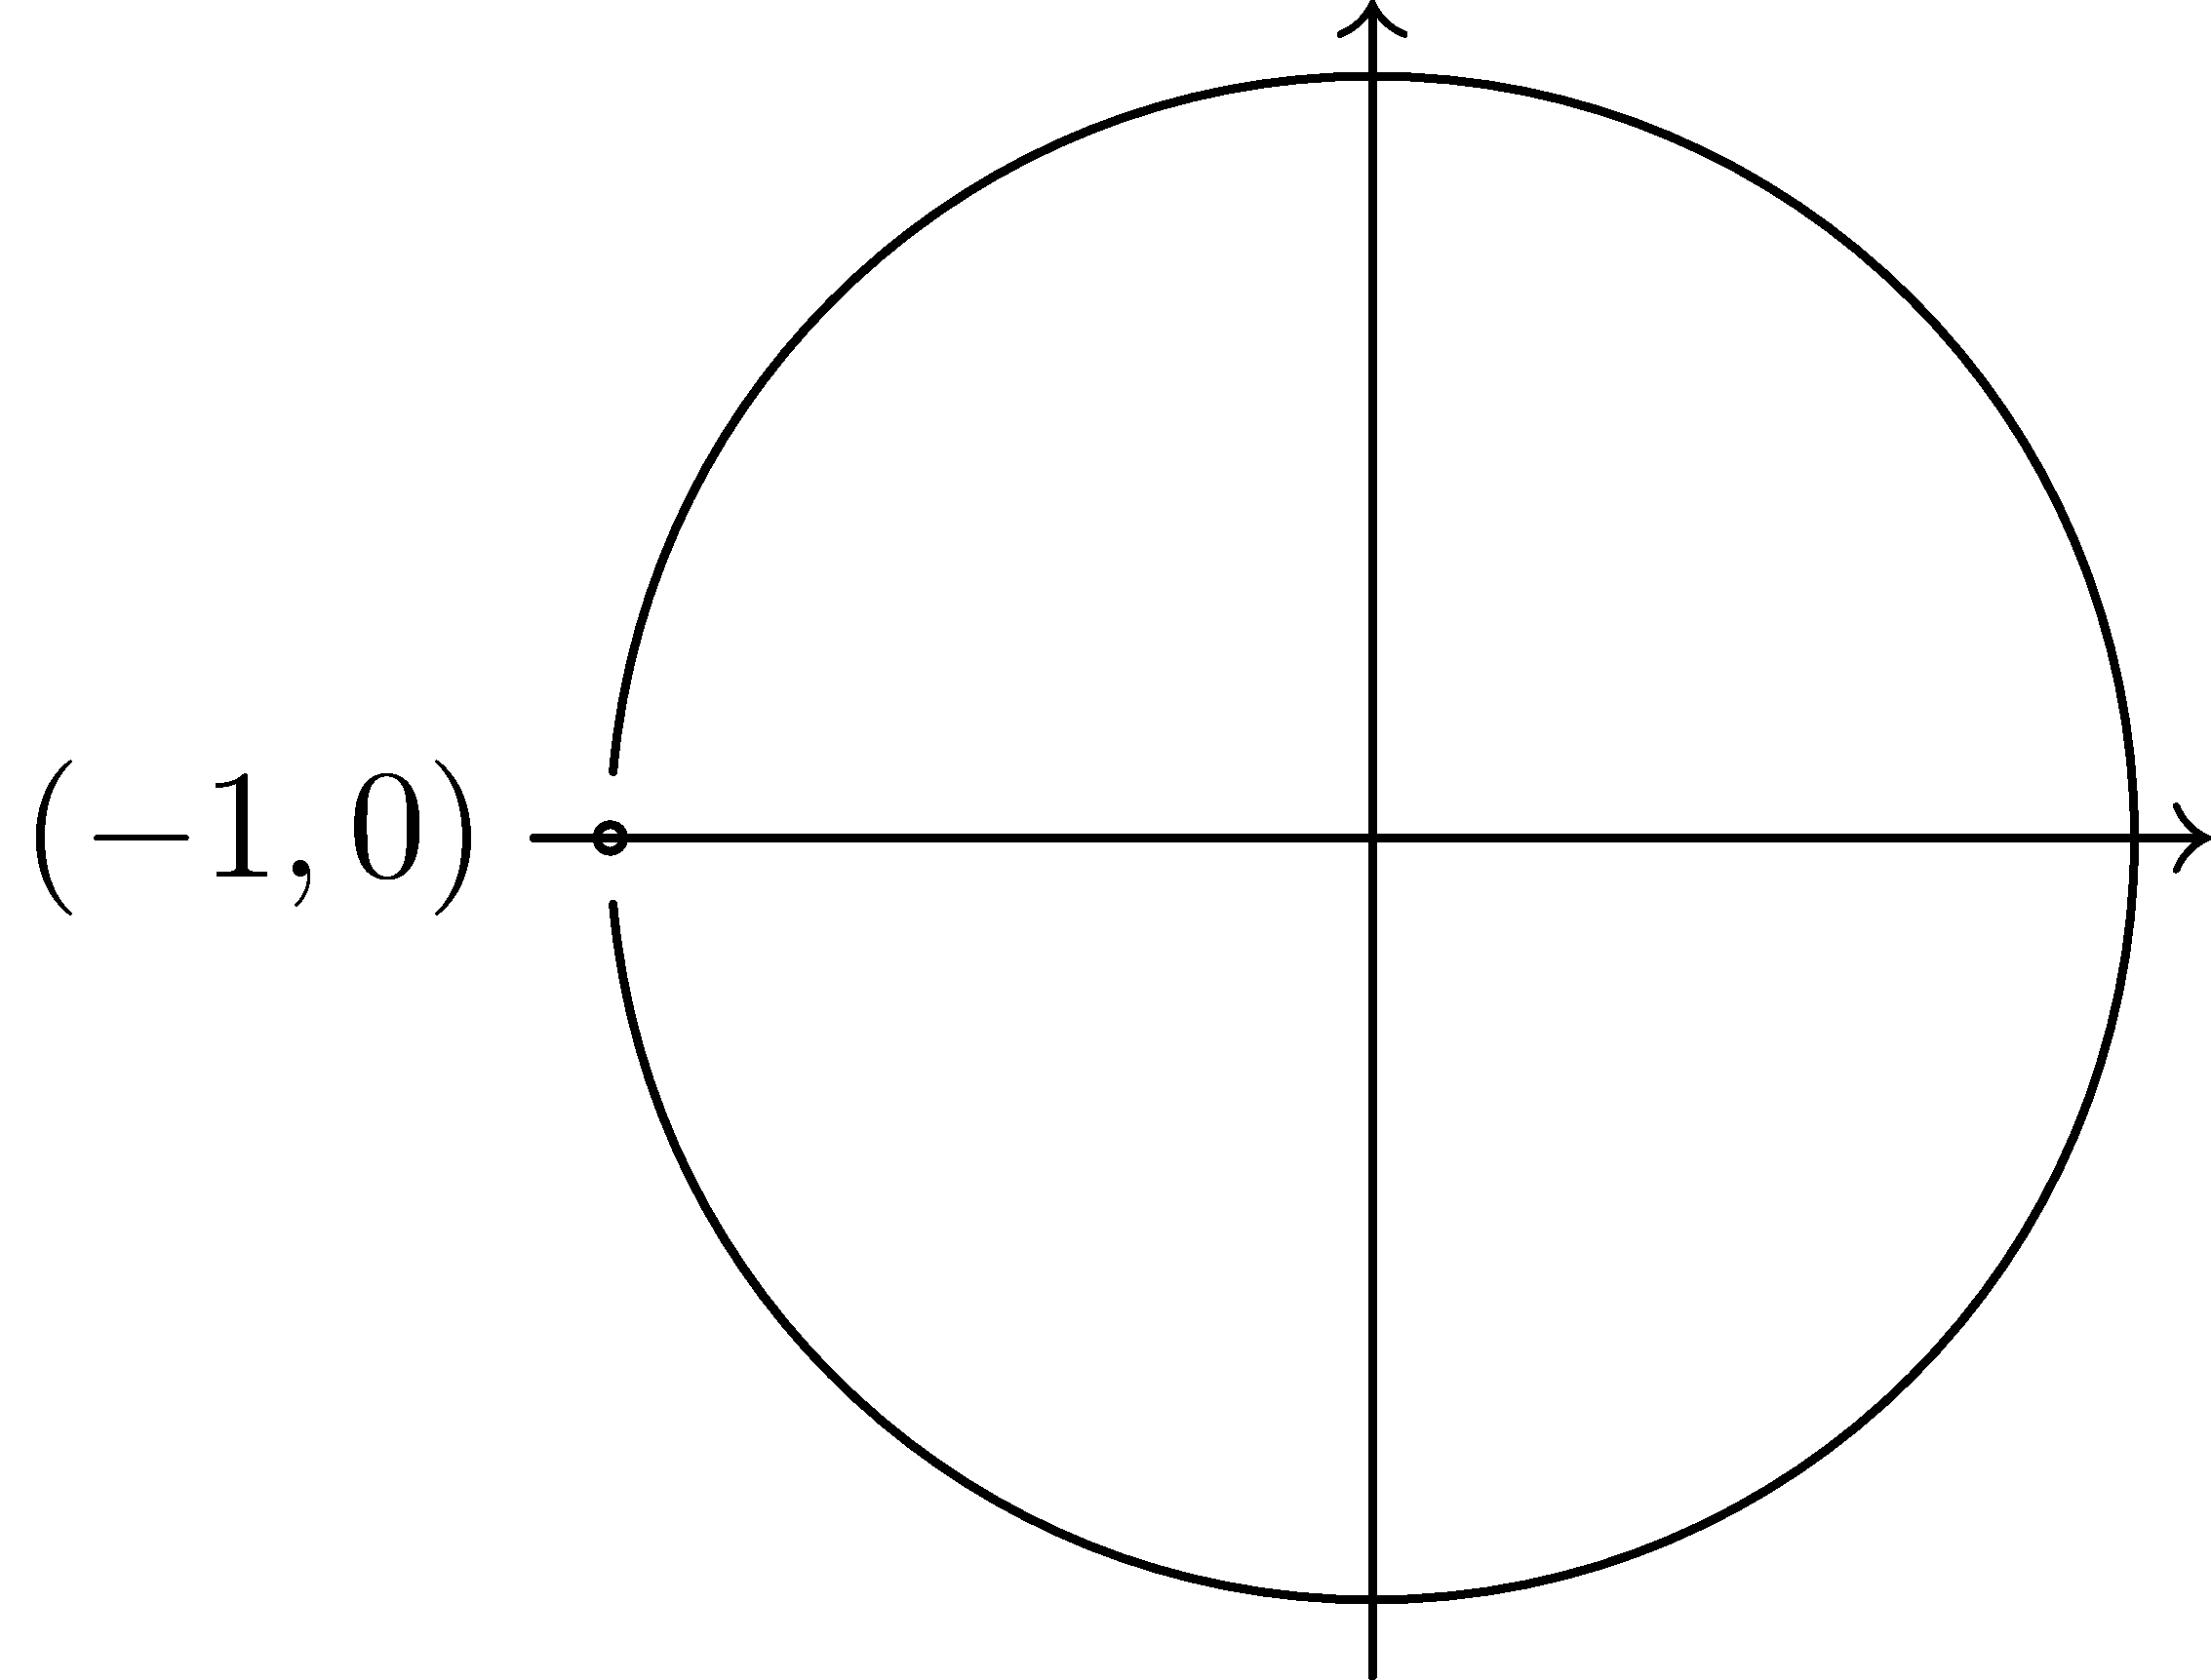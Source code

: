 settings.outformat="png";
settings.render = 16;
currentlight.background = opacity(0.0)+rgb(255,255,255);
defaultpen(fontsize(10pt));
size(5cm);


Label pointlabel = Label("$(-1,0)$", position=relative(0.2));
draw((-1.1,0) -- (1.1,0), arrow=Arrow(TeXHead), L = pointlabel);
draw((0,-1.1) -- (0,1.1), arrow=Arrow(TeXHead));

draw(arc((0,0), r=1, angle1=185, angle2=175, direction=CCW));

draw((-1,0), marker=Mark[0]);
